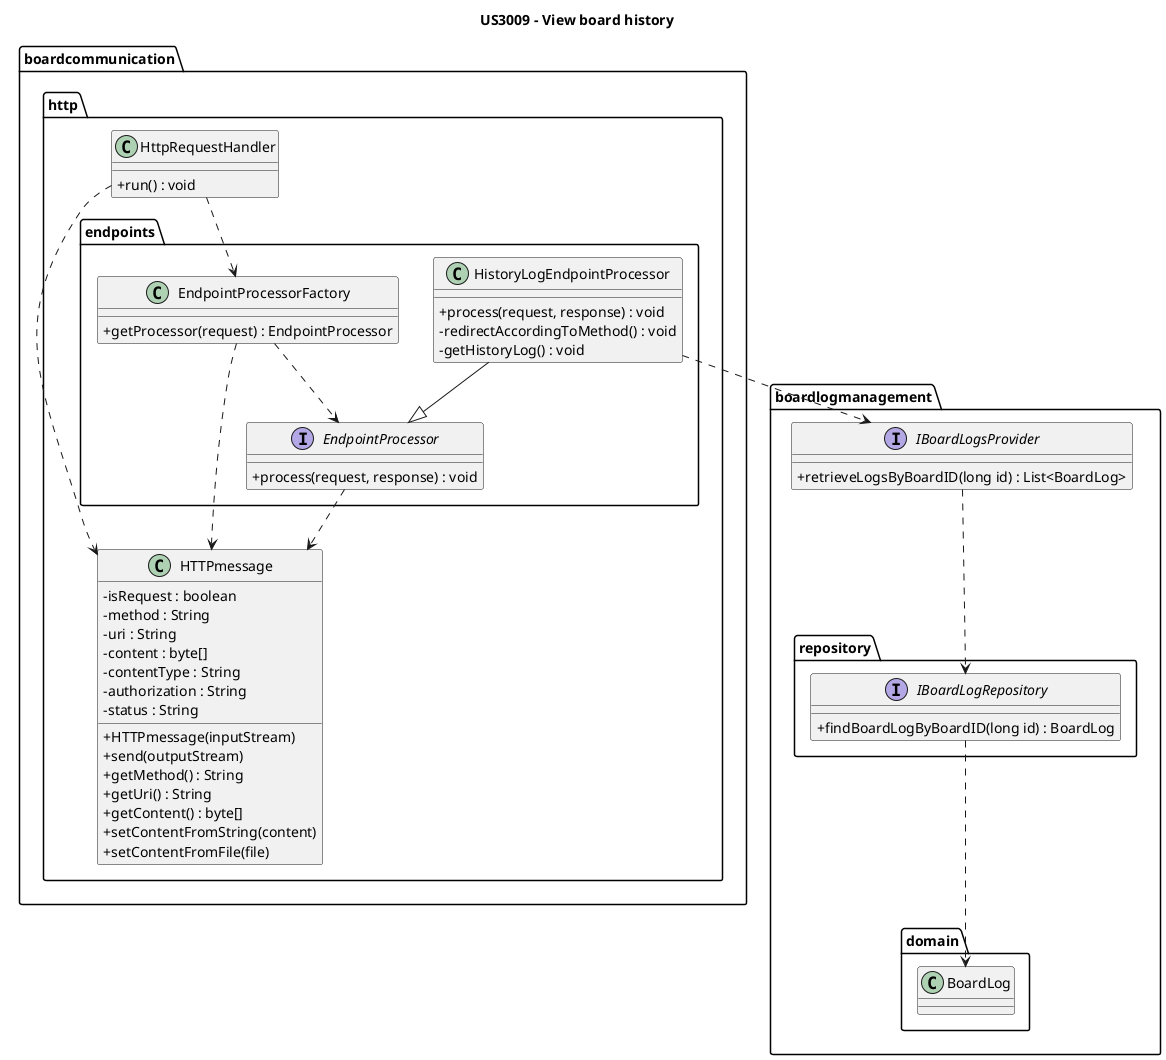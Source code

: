 @startuml
skinparam classAttributeIconSize 0

title US3009 - View board history


package boardcommunication {
    package http {
        class HTTPmessage {
            -isRequest : boolean
            -method : String
            -uri : String
            -content : byte[]
            -contentType : String
            -authorization : String
            -status : String
            +HTTPmessage(inputStream)
            +send(outputStream)
            +getMethod() : String
            +getUri() : String
            +getContent() : byte[]
            +setContentFromString(content)
            +setContentFromFile(file)
        }

        class HttpRequestHandler {
            +run() : void
        }

        package endpoints {
            interface EndpointProcessor {
                +process(request, response) : void
            }

            class EndpointProcessorFactory {
                +getProcessor(request) : EndpointProcessor
            }

            class HistoryLogEndpointProcessor {
                +process(request, response) : void
                -redirectAccordingToMethod() : void
                -getHistoryLog() : void
            }
        }
    }

    EndpointProcessorFactory ..> EndpointProcessor
    HistoryLogEndpointProcessor --|> EndpointProcessor

    HttpRequestHandler ..> EndpointProcessorFactory
    HttpRequestHandler ..> HTTPmessage
    EndpointProcessorFactory ..> HTTPmessage
    EndpointProcessor ..> HTTPmessage


}

package boardlogmanagement {

    interface IBoardLogsProvider {
        +retrieveLogsByBoardID(long id) : List<BoardLog>
    }

    package repository {

        interface IBoardLogRepository {
            +findBoardLogByBoardID(long id) : BoardLog
        }

    }

    package domain {

        class BoardLog {}
    }

    HistoryLogEndpointProcessor ..> IBoardLogsProvider

    IBoardLogsProvider ..> IBoardLogRepository

    IBoardLogRepository ..> BoardLog




}




@enduml